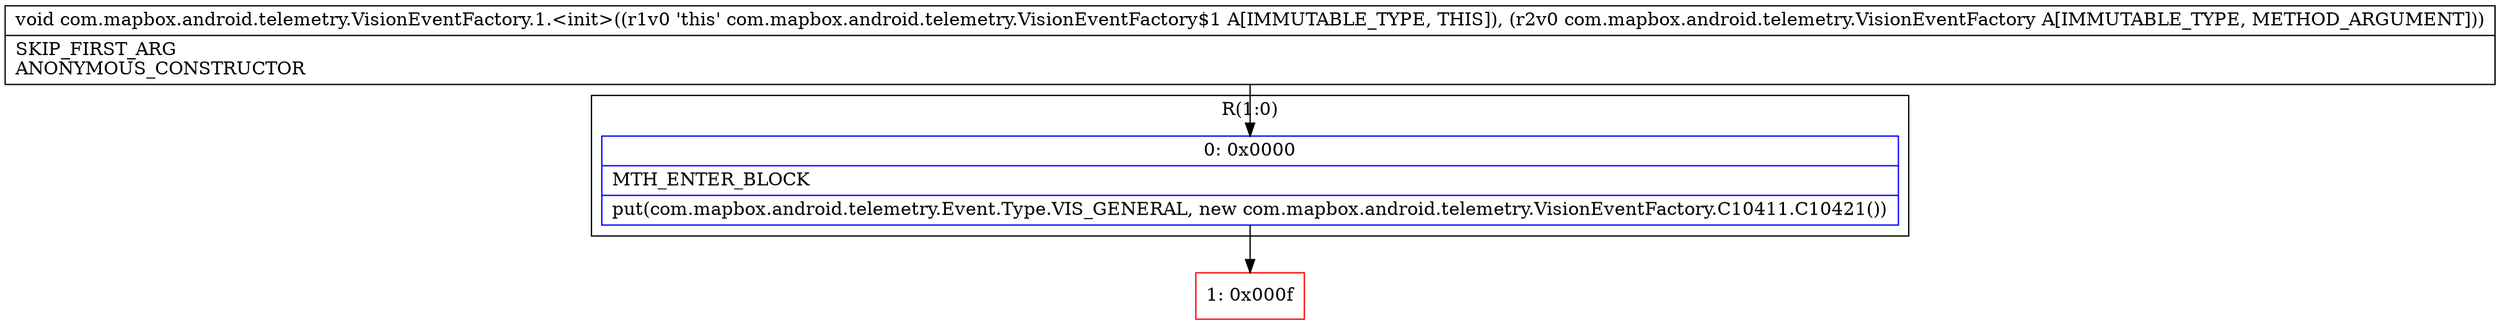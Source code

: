 digraph "CFG forcom.mapbox.android.telemetry.VisionEventFactory.1.\<init\>(Lcom\/mapbox\/android\/telemetry\/VisionEventFactory;)V" {
subgraph cluster_Region_79425198 {
label = "R(1:0)";
node [shape=record,color=blue];
Node_0 [shape=record,label="{0\:\ 0x0000|MTH_ENTER_BLOCK\l|put(com.mapbox.android.telemetry.Event.Type.VIS_GENERAL, new com.mapbox.android.telemetry.VisionEventFactory.C10411.C10421())\l}"];
}
Node_1 [shape=record,color=red,label="{1\:\ 0x000f}"];
MethodNode[shape=record,label="{void com.mapbox.android.telemetry.VisionEventFactory.1.\<init\>((r1v0 'this' com.mapbox.android.telemetry.VisionEventFactory$1 A[IMMUTABLE_TYPE, THIS]), (r2v0 com.mapbox.android.telemetry.VisionEventFactory A[IMMUTABLE_TYPE, METHOD_ARGUMENT]))  | SKIP_FIRST_ARG\lANONYMOUS_CONSTRUCTOR\l}"];
MethodNode -> Node_0;
Node_0 -> Node_1;
}

